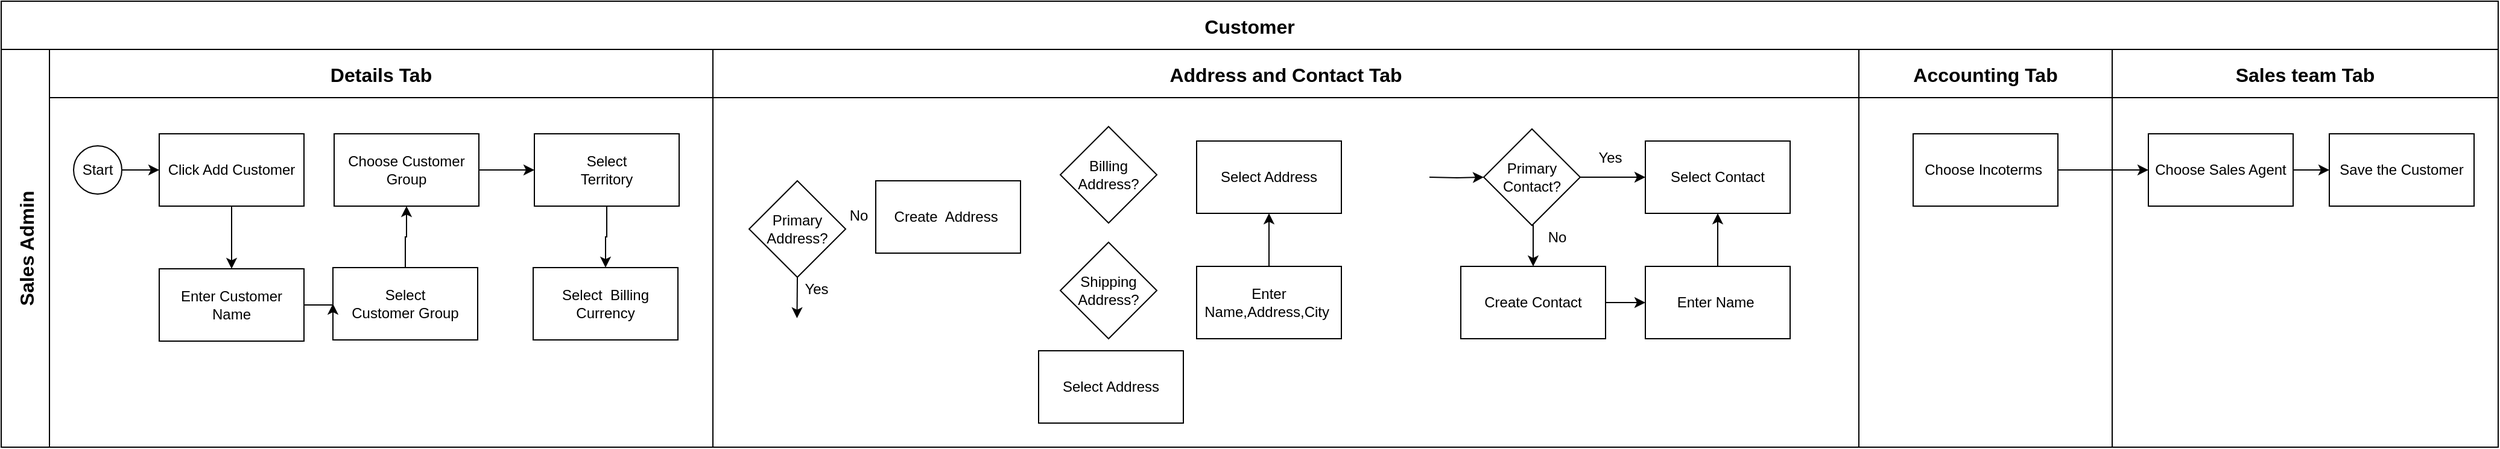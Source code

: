 <mxfile version="28.0.6">
  <diagram name="Page-1" id="DC7YIubZ44iMNXCuPgpX">
    <mxGraphModel dx="1556" dy="699" grid="1" gridSize="10" guides="1" tooltips="1" connect="1" arrows="1" fold="1" page="1" pageScale="1" pageWidth="1400" pageHeight="850" math="0" shadow="0">
      <root>
        <mxCell id="0" />
        <mxCell id="1" parent="0" />
        <mxCell id="7h-a7AoHDaQ5-l8UsL0Z-1" value="Customer" style="shape=table;childLayout=tableLayout;startSize=40;collapsible=0;recursiveResize=0;expand=0;fontSize=16;fontStyle=1;points=[[0,0,0,0,0],[0,0.25,0,0,0],[0,0.5,0,0,0],[0,0.75,0,0,0],[0,1,0,0,0],[0.25,0,0,0,0],[0.25,1,0,0,0],[0.5,0,0,0,0],[0.5,1,0,0,0],[0.75,0,0,0,0],[0.75,1,0,0,0],[1,0,0,0,0],[1,0.25,0,0,0],[1,0.5,0,0,0],[1,0.75,0,0,0],[1,1,0,0,0]];" vertex="1" parent="1">
          <mxGeometry x="430" y="140" width="2070" height="370" as="geometry" />
        </mxCell>
        <mxCell id="7h-a7AoHDaQ5-l8UsL0Z-2" value="Sales Admin" style="shape=tableRow;horizontal=0;swimlaneHead=0;swimlaneBody=0;top=0;left=0;strokeColor=inherit;bottom=0;right=0;dropTarget=0;fontStyle=1;fillColor=none;points=[[0,0.5],[1,0.5]];portConstraint=eastwest;startSize=40;collapsible=0;recursiveResize=0;expand=0;fontSize=16;" vertex="1" parent="7h-a7AoHDaQ5-l8UsL0Z-1">
          <mxGeometry y="40" width="2070" height="330" as="geometry" />
        </mxCell>
        <mxCell id="7h-a7AoHDaQ5-l8UsL0Z-3" value="Details Tab" style="swimlane;swimlaneHead=0;swimlaneBody=0;fontStyle=1;strokeColor=inherit;connectable=0;fillColor=none;startSize=40;collapsible=0;recursiveResize=0;expand=0;fontSize=16;" vertex="1" parent="7h-a7AoHDaQ5-l8UsL0Z-2">
          <mxGeometry x="40" width="550" height="330" as="geometry">
            <mxRectangle width="550" height="330" as="alternateBounds" />
          </mxGeometry>
        </mxCell>
        <mxCell id="7h-a7AoHDaQ5-l8UsL0Z-70" style="edgeStyle=orthogonalEdgeStyle;rounded=0;orthogonalLoop=1;jettySize=auto;html=1;exitX=0.5;exitY=0;exitDx=0;exitDy=0;entryX=0.5;entryY=1;entryDx=0;entryDy=0;" edge="1" parent="7h-a7AoHDaQ5-l8UsL0Z-3" source="7h-a7AoHDaQ5-l8UsL0Z-67" target="7h-a7AoHDaQ5-l8UsL0Z-44">
          <mxGeometry relative="1" as="geometry" />
        </mxCell>
        <mxCell id="7h-a7AoHDaQ5-l8UsL0Z-67" value="Select&lt;div&gt;Customer Group&lt;/div&gt;" style="rounded=0;whiteSpace=wrap;html=1;" vertex="1" parent="7h-a7AoHDaQ5-l8UsL0Z-3">
          <mxGeometry x="235" y="181" width="120" height="60" as="geometry" />
        </mxCell>
        <mxCell id="7h-a7AoHDaQ5-l8UsL0Z-73" style="edgeStyle=orthogonalEdgeStyle;rounded=0;orthogonalLoop=1;jettySize=auto;html=1;exitX=0.5;exitY=1;exitDx=0;exitDy=0;entryX=0.5;entryY=0;entryDx=0;entryDy=0;" edge="1" parent="7h-a7AoHDaQ5-l8UsL0Z-3" source="7h-a7AoHDaQ5-l8UsL0Z-61" target="7h-a7AoHDaQ5-l8UsL0Z-46">
          <mxGeometry relative="1" as="geometry" />
        </mxCell>
        <mxCell id="7h-a7AoHDaQ5-l8UsL0Z-61" value="Select&lt;div&gt;Territory&lt;/div&gt;" style="rounded=0;whiteSpace=wrap;html=1;" vertex="1" parent="7h-a7AoHDaQ5-l8UsL0Z-3">
          <mxGeometry x="402" y="70" width="120" height="60" as="geometry" />
        </mxCell>
        <mxCell id="7h-a7AoHDaQ5-l8UsL0Z-26" value="Enter Customer Name" style="rounded=0;whiteSpace=wrap;html=1;" vertex="1" parent="7h-a7AoHDaQ5-l8UsL0Z-3">
          <mxGeometry x="91" y="182" width="120" height="60" as="geometry" />
        </mxCell>
        <mxCell id="7h-a7AoHDaQ5-l8UsL0Z-68" style="edgeStyle=orthogonalEdgeStyle;rounded=0;orthogonalLoop=1;jettySize=auto;html=1;exitX=1;exitY=0.5;exitDx=0;exitDy=0;entryX=0;entryY=0.5;entryDx=0;entryDy=0;" edge="1" parent="7h-a7AoHDaQ5-l8UsL0Z-3" source="7h-a7AoHDaQ5-l8UsL0Z-26" target="7h-a7AoHDaQ5-l8UsL0Z-67">
          <mxGeometry relative="1" as="geometry" />
        </mxCell>
        <mxCell id="7h-a7AoHDaQ5-l8UsL0Z-72" style="edgeStyle=orthogonalEdgeStyle;rounded=0;orthogonalLoop=1;jettySize=auto;html=1;exitX=1;exitY=0.5;exitDx=0;exitDy=0;entryX=0;entryY=0.5;entryDx=0;entryDy=0;" edge="1" parent="7h-a7AoHDaQ5-l8UsL0Z-3" source="7h-a7AoHDaQ5-l8UsL0Z-44" target="7h-a7AoHDaQ5-l8UsL0Z-61">
          <mxGeometry relative="1" as="geometry" />
        </mxCell>
        <mxCell id="7h-a7AoHDaQ5-l8UsL0Z-44" value="Choose Customer Group" style="rounded=0;whiteSpace=wrap;html=1;" vertex="1" parent="7h-a7AoHDaQ5-l8UsL0Z-3">
          <mxGeometry x="236" y="70" width="120" height="60" as="geometry" />
        </mxCell>
        <mxCell id="7h-a7AoHDaQ5-l8UsL0Z-46" value="Select&amp;nbsp; Billing Currency" style="whiteSpace=wrap;html=1;" vertex="1" parent="7h-a7AoHDaQ5-l8UsL0Z-3">
          <mxGeometry x="401" y="181" width="120" height="60" as="geometry" />
        </mxCell>
        <mxCell id="7h-a7AoHDaQ5-l8UsL0Z-22" value="Start" style="ellipse;whiteSpace=wrap;html=1;aspect=fixed;" vertex="1" parent="7h-a7AoHDaQ5-l8UsL0Z-3">
          <mxGeometry x="20" y="80" width="40" height="40" as="geometry" />
        </mxCell>
        <mxCell id="7h-a7AoHDaQ5-l8UsL0Z-4" value="Address and Contact Tab" style="swimlane;swimlaneHead=0;swimlaneBody=0;fontStyle=1;strokeColor=inherit;connectable=0;fillColor=none;startSize=40;collapsible=0;recursiveResize=0;expand=0;fontSize=16;" vertex="1" parent="7h-a7AoHDaQ5-l8UsL0Z-2">
          <mxGeometry x="590" width="950" height="330" as="geometry">
            <mxRectangle width="950" height="330" as="alternateBounds" />
          </mxGeometry>
        </mxCell>
        <mxCell id="7h-a7AoHDaQ5-l8UsL0Z-76" style="edgeStyle=orthogonalEdgeStyle;rounded=0;orthogonalLoop=1;jettySize=auto;html=1;exitX=0.5;exitY=1;exitDx=0;exitDy=0;" edge="1" parent="7h-a7AoHDaQ5-l8UsL0Z-4" source="7h-a7AoHDaQ5-l8UsL0Z-74">
          <mxGeometry relative="1" as="geometry">
            <mxPoint x="69.714" y="223" as="targetPoint" />
          </mxGeometry>
        </mxCell>
        <mxCell id="7h-a7AoHDaQ5-l8UsL0Z-74" value="Primary Address?" style="rhombus;whiteSpace=wrap;html=1;rounded=0;" vertex="1" parent="7h-a7AoHDaQ5-l8UsL0Z-4">
          <mxGeometry x="30" y="109" width="80" height="80" as="geometry" />
        </mxCell>
        <mxCell id="7h-a7AoHDaQ5-l8UsL0Z-77" value="Create&amp;nbsp; Address&amp;nbsp;" style="whiteSpace=wrap;html=1;" vertex="1" parent="7h-a7AoHDaQ5-l8UsL0Z-4">
          <mxGeometry x="135" y="109" width="120" height="60" as="geometry" />
        </mxCell>
        <mxCell id="7h-a7AoHDaQ5-l8UsL0Z-78" value="No" style="text;html=1;align=center;verticalAlign=middle;whiteSpace=wrap;rounded=0;" vertex="1" parent="7h-a7AoHDaQ5-l8UsL0Z-4">
          <mxGeometry x="96" y="128" width="50" height="20" as="geometry" />
        </mxCell>
        <mxCell id="7h-a7AoHDaQ5-l8UsL0Z-79" value="Yes" style="text;html=1;align=center;verticalAlign=middle;whiteSpace=wrap;rounded=0;" vertex="1" parent="7h-a7AoHDaQ5-l8UsL0Z-4">
          <mxGeometry x="61" y="189" width="50" height="20" as="geometry" />
        </mxCell>
        <mxCell id="7h-a7AoHDaQ5-l8UsL0Z-82" style="edgeStyle=orthogonalEdgeStyle;rounded=0;orthogonalLoop=1;jettySize=auto;html=1;exitX=1;exitY=0.5;exitDx=0;exitDy=0;entryX=0;entryY=0.5;entryDx=0;entryDy=0;" edge="1" parent="7h-a7AoHDaQ5-l8UsL0Z-4" source="7h-a7AoHDaQ5-l8UsL0Z-80" target="7h-a7AoHDaQ5-l8UsL0Z-81">
          <mxGeometry relative="1" as="geometry" />
        </mxCell>
        <mxCell id="7h-a7AoHDaQ5-l8UsL0Z-83" style="edgeStyle=orthogonalEdgeStyle;rounded=0;orthogonalLoop=1;jettySize=auto;html=1;exitX=0.5;exitY=1;exitDx=0;exitDy=0;entryX=0.5;entryY=0;entryDx=0;entryDy=0;" edge="1" parent="7h-a7AoHDaQ5-l8UsL0Z-4" source="7h-a7AoHDaQ5-l8UsL0Z-80" target="7h-a7AoHDaQ5-l8UsL0Z-58">
          <mxGeometry relative="1" as="geometry" />
        </mxCell>
        <mxCell id="7h-a7AoHDaQ5-l8UsL0Z-80" value="Primary Contact?" style="rhombus;whiteSpace=wrap;html=1;rounded=0;" vertex="1" parent="7h-a7AoHDaQ5-l8UsL0Z-4">
          <mxGeometry x="639" y="66" width="80" height="80" as="geometry" />
        </mxCell>
        <mxCell id="7h-a7AoHDaQ5-l8UsL0Z-58" value="Create Contact" style="whiteSpace=wrap;html=1;" vertex="1" parent="7h-a7AoHDaQ5-l8UsL0Z-4">
          <mxGeometry x="620" y="180" width="120" height="60" as="geometry" />
        </mxCell>
        <mxCell id="7h-a7AoHDaQ5-l8UsL0Z-89" style="edgeStyle=orthogonalEdgeStyle;rounded=0;orthogonalLoop=1;jettySize=auto;html=1;exitX=0.5;exitY=0;exitDx=0;exitDy=0;" edge="1" parent="7h-a7AoHDaQ5-l8UsL0Z-4" source="7h-a7AoHDaQ5-l8UsL0Z-59" target="7h-a7AoHDaQ5-l8UsL0Z-81">
          <mxGeometry relative="1" as="geometry" />
        </mxCell>
        <mxCell id="7h-a7AoHDaQ5-l8UsL0Z-59" value="Enter Name&amp;nbsp;" style="whiteSpace=wrap;html=1;" vertex="1" parent="7h-a7AoHDaQ5-l8UsL0Z-4">
          <mxGeometry x="773" y="180" width="120" height="60" as="geometry" />
        </mxCell>
        <mxCell id="7h-a7AoHDaQ5-l8UsL0Z-56" value="" style="edgeStyle=orthogonalEdgeStyle;rounded=0;orthogonalLoop=1;jettySize=auto;html=1;" edge="1" parent="7h-a7AoHDaQ5-l8UsL0Z-4" source="7h-a7AoHDaQ5-l8UsL0Z-58" target="7h-a7AoHDaQ5-l8UsL0Z-59">
          <mxGeometry relative="1" as="geometry" />
        </mxCell>
        <mxCell id="7h-a7AoHDaQ5-l8UsL0Z-81" value="Select Contact" style="whiteSpace=wrap;html=1;" vertex="1" parent="7h-a7AoHDaQ5-l8UsL0Z-4">
          <mxGeometry x="773" y="76" width="120" height="60" as="geometry" />
        </mxCell>
        <mxCell id="7h-a7AoHDaQ5-l8UsL0Z-85" value="Yes" style="text;html=1;align=center;verticalAlign=middle;whiteSpace=wrap;rounded=0;" vertex="1" parent="7h-a7AoHDaQ5-l8UsL0Z-4">
          <mxGeometry x="719" y="80" width="50" height="20" as="geometry" />
        </mxCell>
        <mxCell id="7h-a7AoHDaQ5-l8UsL0Z-86" value="No" style="text;html=1;align=center;verticalAlign=middle;whiteSpace=wrap;rounded=0;" vertex="1" parent="7h-a7AoHDaQ5-l8UsL0Z-4">
          <mxGeometry x="675" y="146" width="50" height="20" as="geometry" />
        </mxCell>
        <mxCell id="7h-a7AoHDaQ5-l8UsL0Z-90" value="Shipping Address?" style="rhombus;whiteSpace=wrap;html=1;rounded=0;" vertex="1" parent="7h-a7AoHDaQ5-l8UsL0Z-4">
          <mxGeometry x="288" y="160" width="80" height="80" as="geometry" />
        </mxCell>
        <mxCell id="7h-a7AoHDaQ5-l8UsL0Z-91" value="Billing Address?" style="rhombus;whiteSpace=wrap;html=1;rounded=0;" vertex="1" parent="7h-a7AoHDaQ5-l8UsL0Z-4">
          <mxGeometry x="288" y="64" width="80" height="80" as="geometry" />
        </mxCell>
        <mxCell id="7h-a7AoHDaQ5-l8UsL0Z-95" value="Select Address" style="whiteSpace=wrap;html=1;" vertex="1" parent="7h-a7AoHDaQ5-l8UsL0Z-4">
          <mxGeometry x="270" y="250" width="120" height="60" as="geometry" />
        </mxCell>
        <mxCell id="7h-a7AoHDaQ5-l8UsL0Z-5" value="Accounting Tab" style="swimlane;swimlaneHead=0;swimlaneBody=0;fontStyle=1;strokeColor=inherit;connectable=0;fillColor=none;startSize=40;collapsible=0;recursiveResize=0;expand=0;fontSize=16;" vertex="1" parent="7h-a7AoHDaQ5-l8UsL0Z-2">
          <mxGeometry x="1540" width="210" height="330" as="geometry">
            <mxRectangle width="210" height="330" as="alternateBounds" />
          </mxGeometry>
        </mxCell>
        <mxCell id="7h-a7AoHDaQ5-l8UsL0Z-6" value="Choose Incoterms&amp;nbsp;" style="whiteSpace=wrap;html=1;" vertex="1" parent="7h-a7AoHDaQ5-l8UsL0Z-5">
          <mxGeometry x="45" y="70" width="120" height="60" as="geometry" />
        </mxCell>
        <mxCell id="7h-a7AoHDaQ5-l8UsL0Z-7" value="Sales team Tab" style="swimlane;swimlaneHead=0;swimlaneBody=0;fontStyle=1;strokeColor=inherit;connectable=0;fillColor=none;startSize=40;collapsible=0;recursiveResize=0;expand=0;fontSize=16;" vertex="1" parent="7h-a7AoHDaQ5-l8UsL0Z-2">
          <mxGeometry x="1750" width="320" height="330" as="geometry">
            <mxRectangle width="320" height="330" as="alternateBounds" />
          </mxGeometry>
        </mxCell>
        <mxCell id="7h-a7AoHDaQ5-l8UsL0Z-8" value="" style="edgeStyle=orthogonalEdgeStyle;rounded=0;orthogonalLoop=1;jettySize=auto;html=1;" edge="1" parent="7h-a7AoHDaQ5-l8UsL0Z-7" source="7h-a7AoHDaQ5-l8UsL0Z-9" target="7h-a7AoHDaQ5-l8UsL0Z-10">
          <mxGeometry relative="1" as="geometry" />
        </mxCell>
        <mxCell id="7h-a7AoHDaQ5-l8UsL0Z-9" value="Choose Sales Agent" style="whiteSpace=wrap;html=1;" vertex="1" parent="7h-a7AoHDaQ5-l8UsL0Z-7">
          <mxGeometry x="30" y="70" width="120" height="60" as="geometry" />
        </mxCell>
        <mxCell id="7h-a7AoHDaQ5-l8UsL0Z-10" value="Save the Customer" style="rounded=0;whiteSpace=wrap;html=1;" vertex="1" parent="7h-a7AoHDaQ5-l8UsL0Z-7">
          <mxGeometry x="180" y="70" width="120" height="60" as="geometry" />
        </mxCell>
        <mxCell id="7h-a7AoHDaQ5-l8UsL0Z-11" value="" style="edgeStyle=orthogonalEdgeStyle;rounded=0;orthogonalLoop=1;jettySize=auto;html=1;" edge="1" parent="7h-a7AoHDaQ5-l8UsL0Z-2" source="7h-a7AoHDaQ5-l8UsL0Z-6" target="7h-a7AoHDaQ5-l8UsL0Z-9">
          <mxGeometry relative="1" as="geometry" />
        </mxCell>
        <mxCell id="7h-a7AoHDaQ5-l8UsL0Z-21" value="" style="edgeStyle=orthogonalEdgeStyle;rounded=0;orthogonalLoop=1;jettySize=auto;html=1;" edge="1" parent="1" source="7h-a7AoHDaQ5-l8UsL0Z-22" target="7h-a7AoHDaQ5-l8UsL0Z-24">
          <mxGeometry relative="1" as="geometry" />
        </mxCell>
        <mxCell id="7h-a7AoHDaQ5-l8UsL0Z-23" value="" style="edgeStyle=orthogonalEdgeStyle;rounded=0;orthogonalLoop=1;jettySize=auto;html=1;" edge="1" parent="1" source="7h-a7AoHDaQ5-l8UsL0Z-24" target="7h-a7AoHDaQ5-l8UsL0Z-26">
          <mxGeometry relative="1" as="geometry" />
        </mxCell>
        <mxCell id="7h-a7AoHDaQ5-l8UsL0Z-24" value="Click Add Customer" style="rounded=0;whiteSpace=wrap;html=1;" vertex="1" parent="1">
          <mxGeometry x="561" y="250" width="120" height="60" as="geometry" />
        </mxCell>
        <mxCell id="7h-a7AoHDaQ5-l8UsL0Z-84" style="edgeStyle=orthogonalEdgeStyle;rounded=0;orthogonalLoop=1;jettySize=auto;html=1;exitX=1;exitY=0.5;exitDx=0;exitDy=0;entryX=0;entryY=0.5;entryDx=0;entryDy=0;" edge="1" parent="1" target="7h-a7AoHDaQ5-l8UsL0Z-80">
          <mxGeometry relative="1" as="geometry">
            <mxPoint x="1614.0" y="286.0" as="sourcePoint" />
          </mxGeometry>
        </mxCell>
        <mxCell id="7h-a7AoHDaQ5-l8UsL0Z-53" value="Select Address" style="whiteSpace=wrap;html=1;" vertex="1" parent="1">
          <mxGeometry x="1421" y="256" width="120" height="60" as="geometry" />
        </mxCell>
        <mxCell id="7h-a7AoHDaQ5-l8UsL0Z-88" style="edgeStyle=orthogonalEdgeStyle;rounded=0;orthogonalLoop=1;jettySize=auto;html=1;exitX=0.5;exitY=0;exitDx=0;exitDy=0;entryX=0.5;entryY=1;entryDx=0;entryDy=0;" edge="1" parent="1" source="7h-a7AoHDaQ5-l8UsL0Z-55" target="7h-a7AoHDaQ5-l8UsL0Z-53">
          <mxGeometry relative="1" as="geometry" />
        </mxCell>
        <mxCell id="7h-a7AoHDaQ5-l8UsL0Z-55" value="Enter Name,Ad&lt;span style=&quot;color: rgba(0, 0, 0, 0); font-family: monospace; font-size: 0px; text-align: start; text-wrap-mode: nowrap;&quot;&gt;%3CmxGraphModel%3E%3Croot%3E%3CmxCell%20id%3D%220%22%2F%3E%3CmxCell%20id%3D%221%22%20parent%3D%220%22%2F%3E%3CmxCell%20id%3D%222%22%20value%3D%22Enter%20Name%2CAddress%2CCity%20for%20Address%22%20style%3D%22whiteSpace%3Dwrap%3Bhtml%3D1%3B%22%20vertex%3D%221%22%20parent%3D%221%22%3E%3CmxGeometry%20x%3D%221260%22%20y%3D%22270%22%20width%3D%22120%22%20height%3D%2260%22%20as%3D%22geometry%22%2F%3E%3C%2FmxCell%3E%3C%2Froot%3E%3C%2FmxGraphModel%3E&lt;/span&gt;dress,City&amp;nbsp;" style="whiteSpace=wrap;html=1;" vertex="1" parent="1">
          <mxGeometry x="1421" y="360" width="120" height="60" as="geometry" />
        </mxCell>
      </root>
    </mxGraphModel>
  </diagram>
</mxfile>
